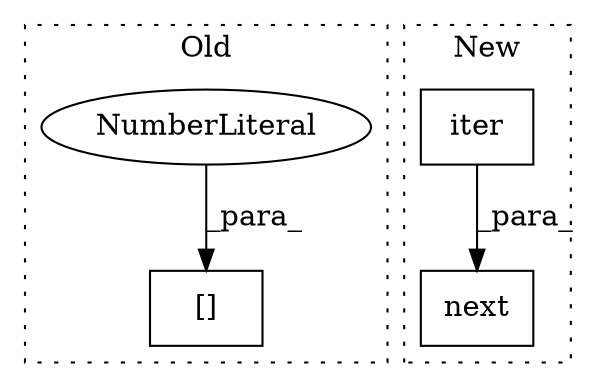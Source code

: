 digraph G {
subgraph cluster0 {
1 [label="[]" a="2" s="1323,1336" l="12,1" shape="box"];
4 [label="NumberLiteral" a="34" s="1335" l="1" shape="ellipse"];
label = "Old";
style="dotted";
}
subgraph cluster1 {
2 [label="iter" a="32" s="1328,1344" l="5,1" shape="box"];
3 [label="next" a="32" s="1323,1345" l="5,1" shape="box"];
label = "New";
style="dotted";
}
2 -> 3 [label="_para_"];
4 -> 1 [label="_para_"];
}